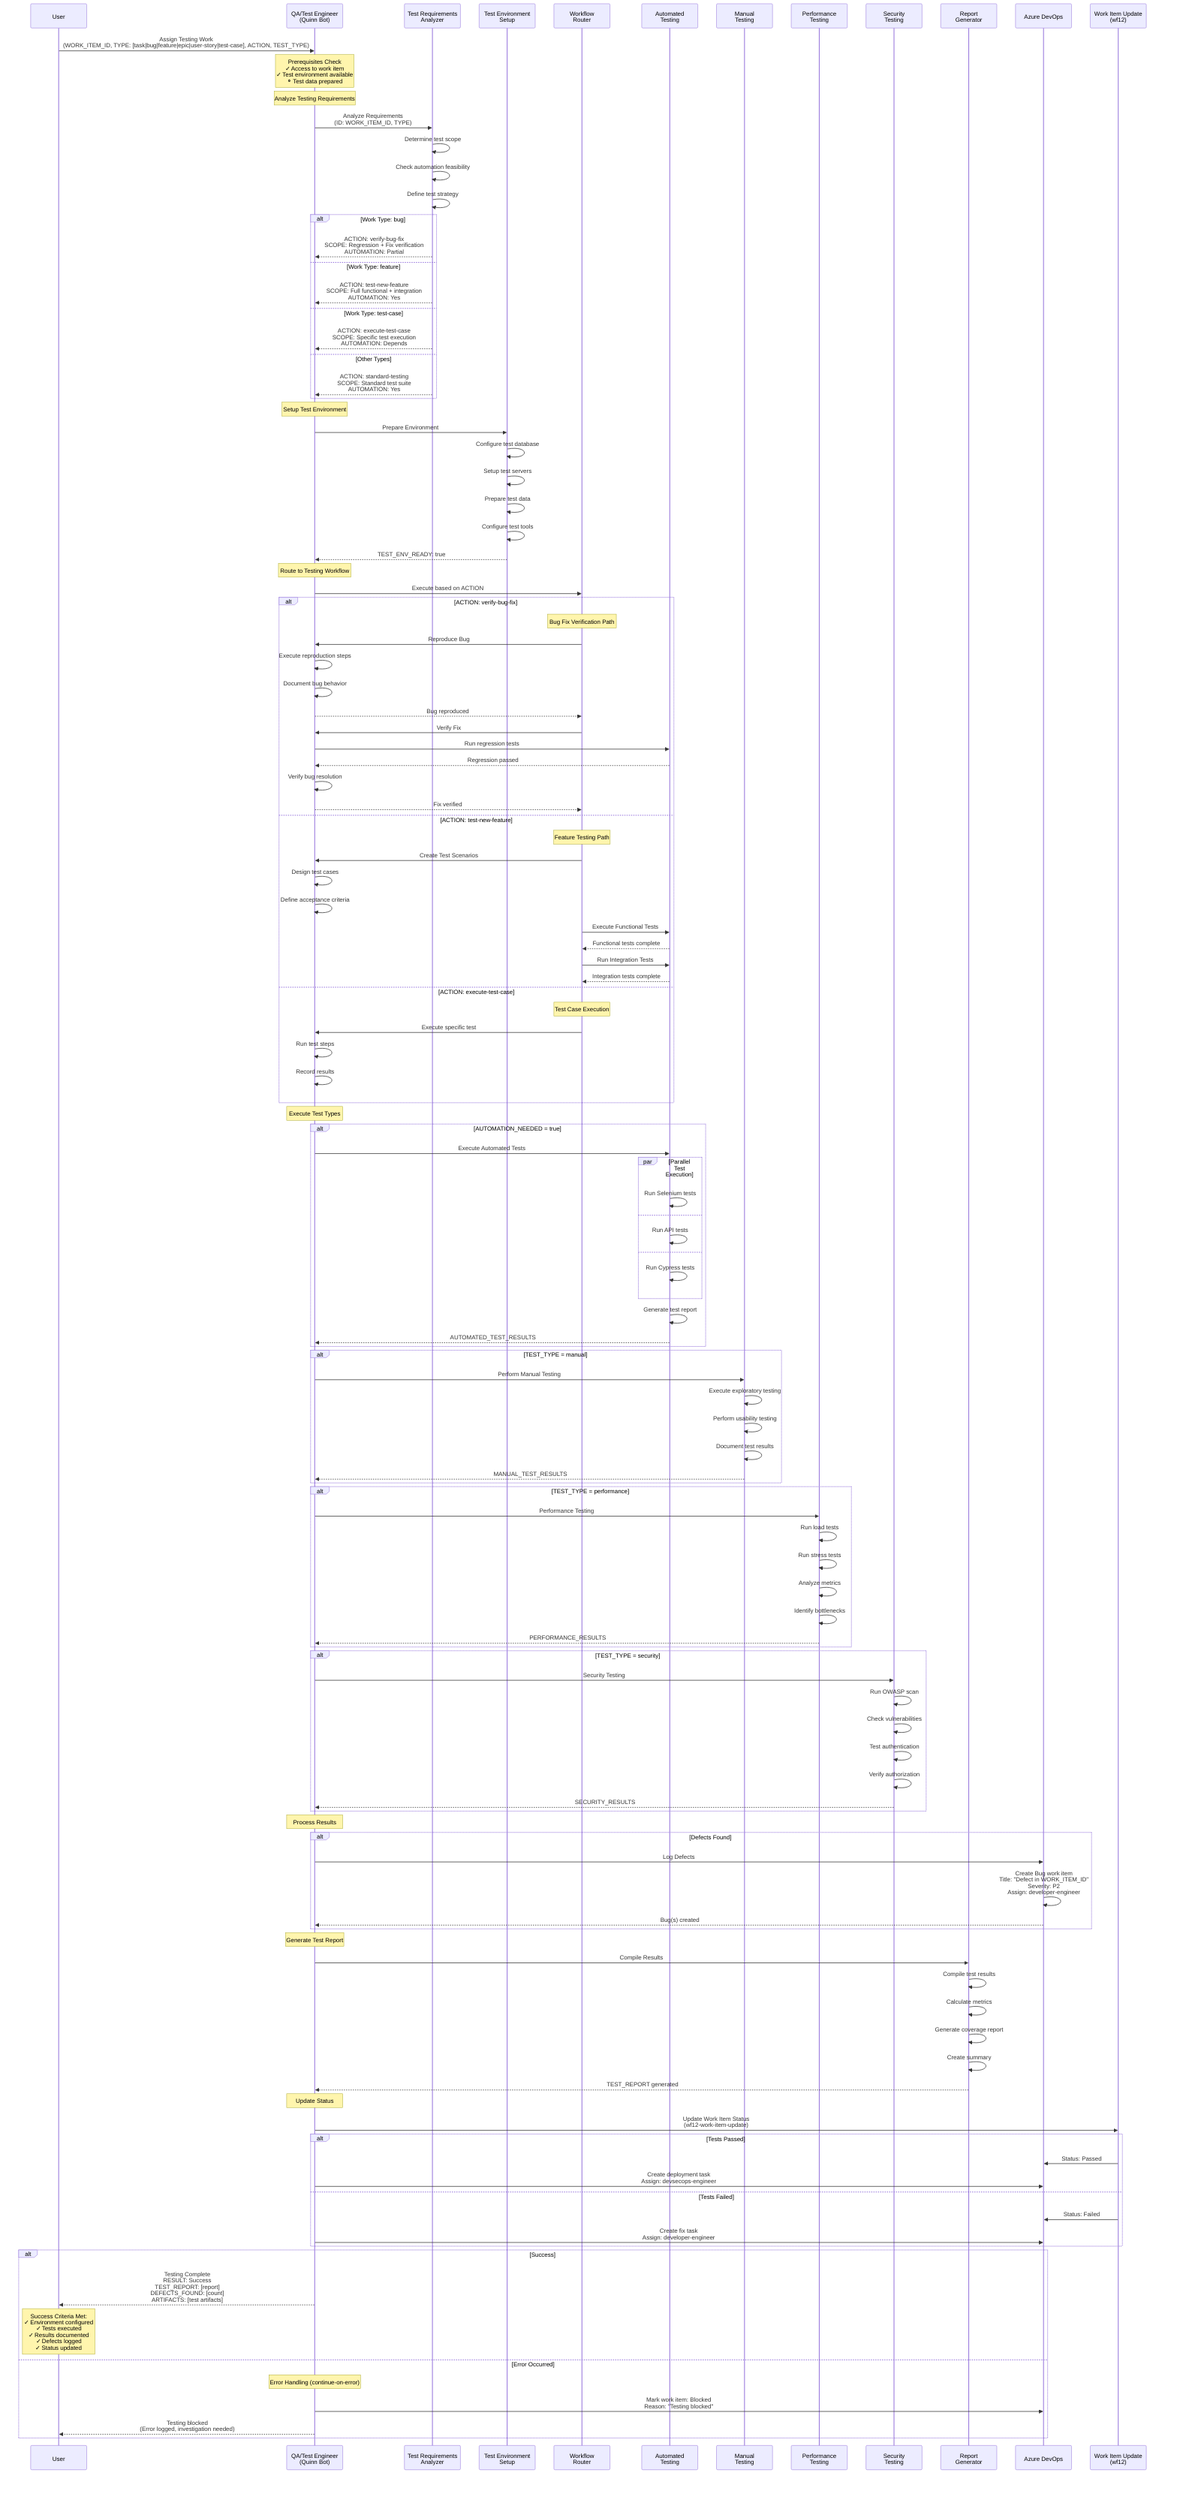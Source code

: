 sequenceDiagram
    participant User
    participant QA as QA/Test Engineer<br/>(Quinn Bot)
    participant Analyzer as Test Requirements<br/>Analyzer
    participant Env as Test Environment<br/>Setup
    participant Router as Workflow<br/>Router
    participant Auto as Automated<br/>Testing
    participant Manual as Manual<br/>Testing
    participant Perf as Performance<br/>Testing
    participant Sec as Security<br/>Testing
    participant Report as Report<br/>Generator
    participant ADO as Azure DevOps
    participant WIUpdate as Work Item Update<br/>(wf12)

    User->>QA: Assign Testing Work<br/>(WORK_ITEM_ID, TYPE: [task|bug|feature|epic|user-story|test-case], ACTION, TEST_TYPE)
    
    Note over QA: Prerequisites Check<br/>✓ Access to work item<br/>✓ Test environment available<br/>⚬ Test data prepared
    
    Note over QA: Analyze Testing Requirements
    QA->>Analyzer: Analyze Requirements<br/>(ID: WORK_ITEM_ID, TYPE)
    Analyzer->>Analyzer: Determine test scope
    Analyzer->>Analyzer: Check automation feasibility
    Analyzer->>Analyzer: Define test strategy
    
    alt Work Type: bug
        Analyzer-->>QA: ACTION: verify-bug-fix<br/>SCOPE: Regression + Fix verification<br/>AUTOMATION: Partial
    else Work Type: feature
        Analyzer-->>QA: ACTION: test-new-feature<br/>SCOPE: Full functional + integration<br/>AUTOMATION: Yes
    else Work Type: test-case
        Analyzer-->>QA: ACTION: execute-test-case<br/>SCOPE: Specific test execution<br/>AUTOMATION: Depends
    else Other Types
        Analyzer-->>QA: ACTION: standard-testing<br/>SCOPE: Standard test suite<br/>AUTOMATION: Yes
    end
    
    Note over QA: Setup Test Environment
    QA->>Env: Prepare Environment
    Env->>Env: Configure test database
    Env->>Env: Setup test servers
    Env->>Env: Prepare test data
    Env->>Env: Configure test tools
    Env-->>QA: TEST_ENV_READY: true
    
    Note over QA: Route to Testing Workflow
    QA->>Router: Execute based on ACTION
    
    alt ACTION: verify-bug-fix
        Note over Router: Bug Fix Verification Path
        Router->>QA: Reproduce Bug
        QA->>QA: Execute reproduction steps
        QA->>QA: Document bug behavior
        QA-->>Router: Bug reproduced
        
        Router->>QA: Verify Fix
        QA->>Auto: Run regression tests
        Auto-->>QA: Regression passed
        QA->>QA: Verify bug resolution
        QA-->>Router: Fix verified
        
    else ACTION: test-new-feature
        Note over Router: Feature Testing Path
        Router->>QA: Create Test Scenarios
        QA->>QA: Design test cases
        QA->>QA: Define acceptance criteria
        
        Router->>Auto: Execute Functional Tests
        Auto-->>Router: Functional tests complete
        
        Router->>Auto: Run Integration Tests
        Auto-->>Router: Integration tests complete
        
    else ACTION: execute-test-case
        Note over Router: Test Case Execution
        Router->>QA: Execute specific test
        QA->>QA: Run test steps
        QA->>QA: Record results
    end
    
    Note over QA: Execute Test Types
    
    alt AUTOMATION_NEEDED = true
        QA->>Auto: Execute Automated Tests
        par Parallel Test Execution
            Auto->>Auto: Run Selenium tests
        and
            Auto->>Auto: Run API tests
        and
            Auto->>Auto: Run Cypress tests
        end
        Auto->>Auto: Generate test report
        Auto-->>QA: AUTOMATED_TEST_RESULTS
    end
    
    alt TEST_TYPE = manual
        QA->>Manual: Perform Manual Testing
        Manual->>Manual: Execute exploratory testing
        Manual->>Manual: Perform usability testing
        Manual->>Manual: Document test results
        Manual-->>QA: MANUAL_TEST_RESULTS
    end
    
    alt TEST_TYPE = performance
        QA->>Perf: Performance Testing
        Perf->>Perf: Run load tests
        Perf->>Perf: Run stress tests
        Perf->>Perf: Analyze metrics
        Perf->>Perf: Identify bottlenecks
        Perf-->>QA: PERFORMANCE_RESULTS
    end
    
    alt TEST_TYPE = security
        QA->>Sec: Security Testing
        Sec->>Sec: Run OWASP scan
        Sec->>Sec: Check vulnerabilities
        Sec->>Sec: Test authentication
        Sec->>Sec: Verify authorization
        Sec-->>QA: SECURITY_RESULTS
    end
    
    Note over QA: Process Results
    
    alt Defects Found
        QA->>ADO: Log Defects
        ADO->>ADO: Create Bug work item<br/>Title: "Defect in WORK_ITEM_ID"<br/>Severity: P2<br/>Assign: developer-engineer
        ADO-->>QA: Bug(s) created
    end
    
    Note over QA: Generate Test Report
    QA->>Report: Compile Results
    Report->>Report: Compile test results
    Report->>Report: Calculate metrics
    Report->>Report: Generate coverage report
    Report->>Report: Create summary
    Report-->>QA: TEST_REPORT generated
    
    Note over QA: Update Status
    QA->>WIUpdate: Update Work Item Status<br/>(wf12-work-item-update)
    alt Tests Passed
        WIUpdate->>ADO: Status: Passed
        QA->>ADO: Create deployment task<br/>Assign: devsecops-engineer
    else Tests Failed
        WIUpdate->>ADO: Status: Failed
        QA->>ADO: Create fix task<br/>Assign: developer-engineer
    end
    
    alt Success
        QA-->>User: Testing Complete<br/>RESULT: Success<br/>TEST_REPORT: [report]<br/>DEFECTS_FOUND: [count]<br/>ARTIFACTS: [test artifacts]
        Note over User: Success Criteria Met:<br/>✓ Environment configured<br/>✓ Tests executed<br/>✓ Results documented<br/>✓ Defects logged<br/>✓ Status updated
    else Error Occurred
        Note over QA: Error Handling (continue-on-error)
        QA->>ADO: Mark work item: Blocked<br/>Reason: "Testing blocked"
        QA-->>User: Testing blocked<br/>(Error logged, investigation needed)
    end